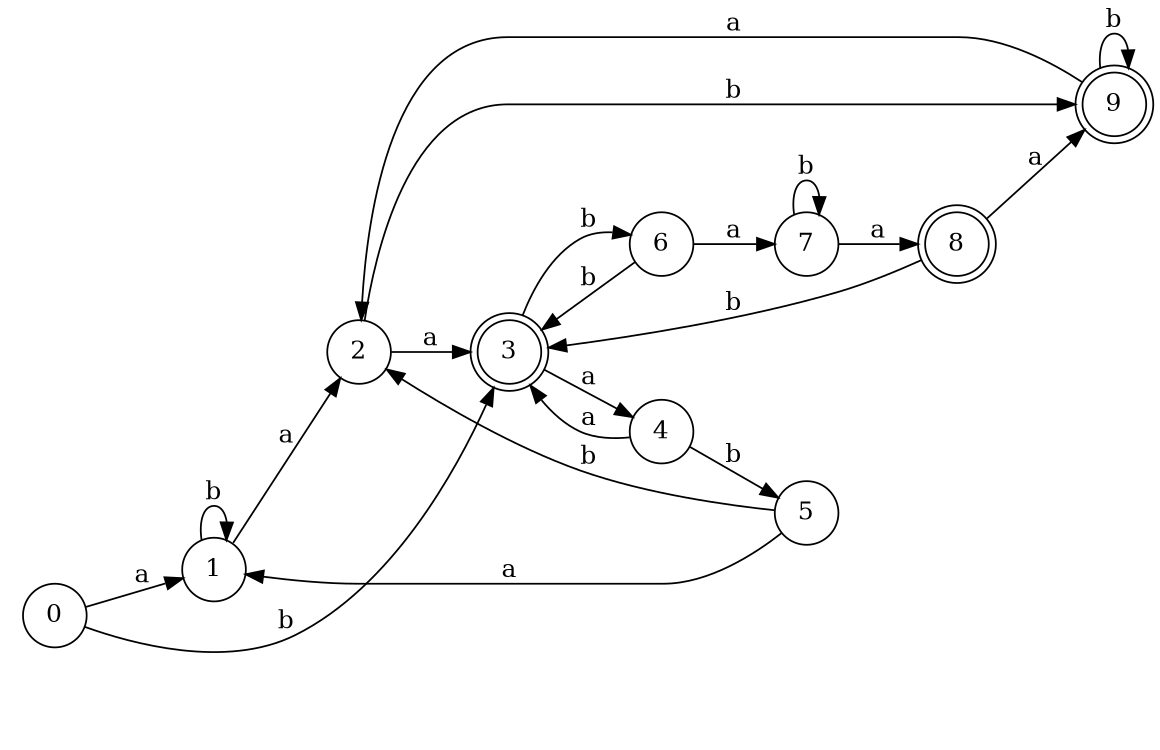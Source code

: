 digraph n8_1 {
__start0 [label="" shape="none"];

rankdir=LR;
size="8,5";

s0 [style="filled", color="black", fillcolor="white" shape="circle", label="0"];
s1 [style="filled", color="black", fillcolor="white" shape="circle", label="1"];
s2 [style="filled", color="black", fillcolor="white" shape="circle", label="2"];
s3 [style="rounded,filled", color="black", fillcolor="white" shape="doublecircle", label="3"];
s4 [style="filled", color="black", fillcolor="white" shape="circle", label="4"];
s5 [style="filled", color="black", fillcolor="white" shape="circle", label="5"];
s6 [style="filled", color="black", fillcolor="white" shape="circle", label="6"];
s7 [style="filled", color="black", fillcolor="white" shape="circle", label="7"];
s8 [style="rounded,filled", color="black", fillcolor="white" shape="doublecircle", label="8"];
s9 [style="rounded,filled", color="black", fillcolor="white" shape="doublecircle", label="9"];
s0 -> s1 [label="a"];
s0 -> s3 [label="b"];
s1 -> s2 [label="a"];
s1 -> s1 [label="b"];
s2 -> s3 [label="a"];
s2 -> s9 [label="b"];
s3 -> s4 [label="a"];
s3 -> s6 [label="b"];
s4 -> s3 [label="a"];
s4 -> s5 [label="b"];
s5 -> s1 [label="a"];
s5 -> s2 [label="b"];
s6 -> s7 [label="a"];
s6 -> s3 [label="b"];
s7 -> s8 [label="a"];
s7 -> s7 [label="b"];
s8 -> s9 [label="a"];
s8 -> s3 [label="b"];
s9 -> s2 [label="a"];
s9 -> s9 [label="b"];

}
